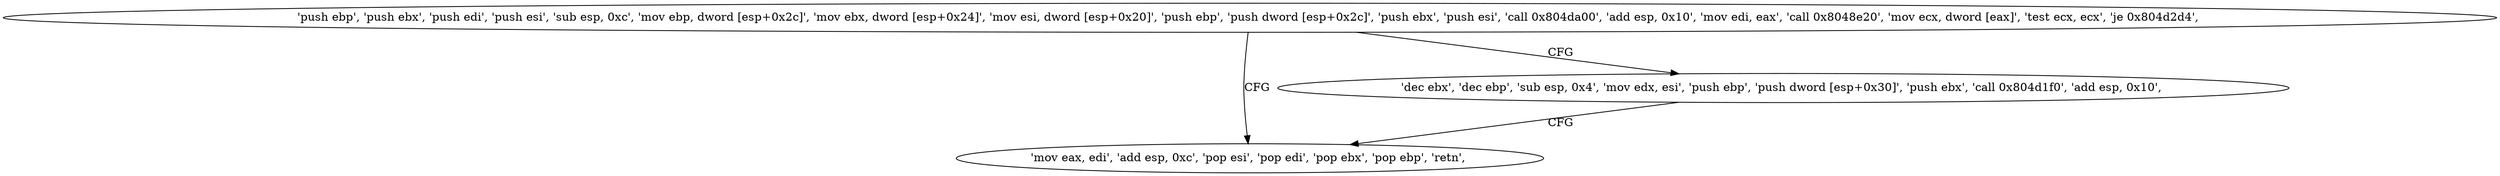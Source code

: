 digraph "func" {
"134533776" [label = "'push ebp', 'push ebx', 'push edi', 'push esi', 'sub esp, 0xc', 'mov ebp, dword [esp+0x2c]', 'mov ebx, dword [esp+0x24]', 'mov esi, dword [esp+0x20]', 'push ebp', 'push dword [esp+0x2c]', 'push ebx', 'push esi', 'call 0x804da00', 'add esp, 0x10', 'mov edi, eax', 'call 0x8048e20', 'mov ecx, dword [eax]', 'test ecx, ecx', 'je 0x804d2d4', " ]
"134533844" [label = "'mov eax, edi', 'add esp, 0xc', 'pop esi', 'pop edi', 'pop ebx', 'pop ebp', 'retn', " ]
"134533823" [label = "'dec ebx', 'dec ebp', 'sub esp, 0x4', 'mov edx, esi', 'push ebp', 'push dword [esp+0x30]', 'push ebx', 'call 0x804d1f0', 'add esp, 0x10', " ]
"134533776" -> "134533844" [ label = "CFG" ]
"134533776" -> "134533823" [ label = "CFG" ]
"134533823" -> "134533844" [ label = "CFG" ]
}
